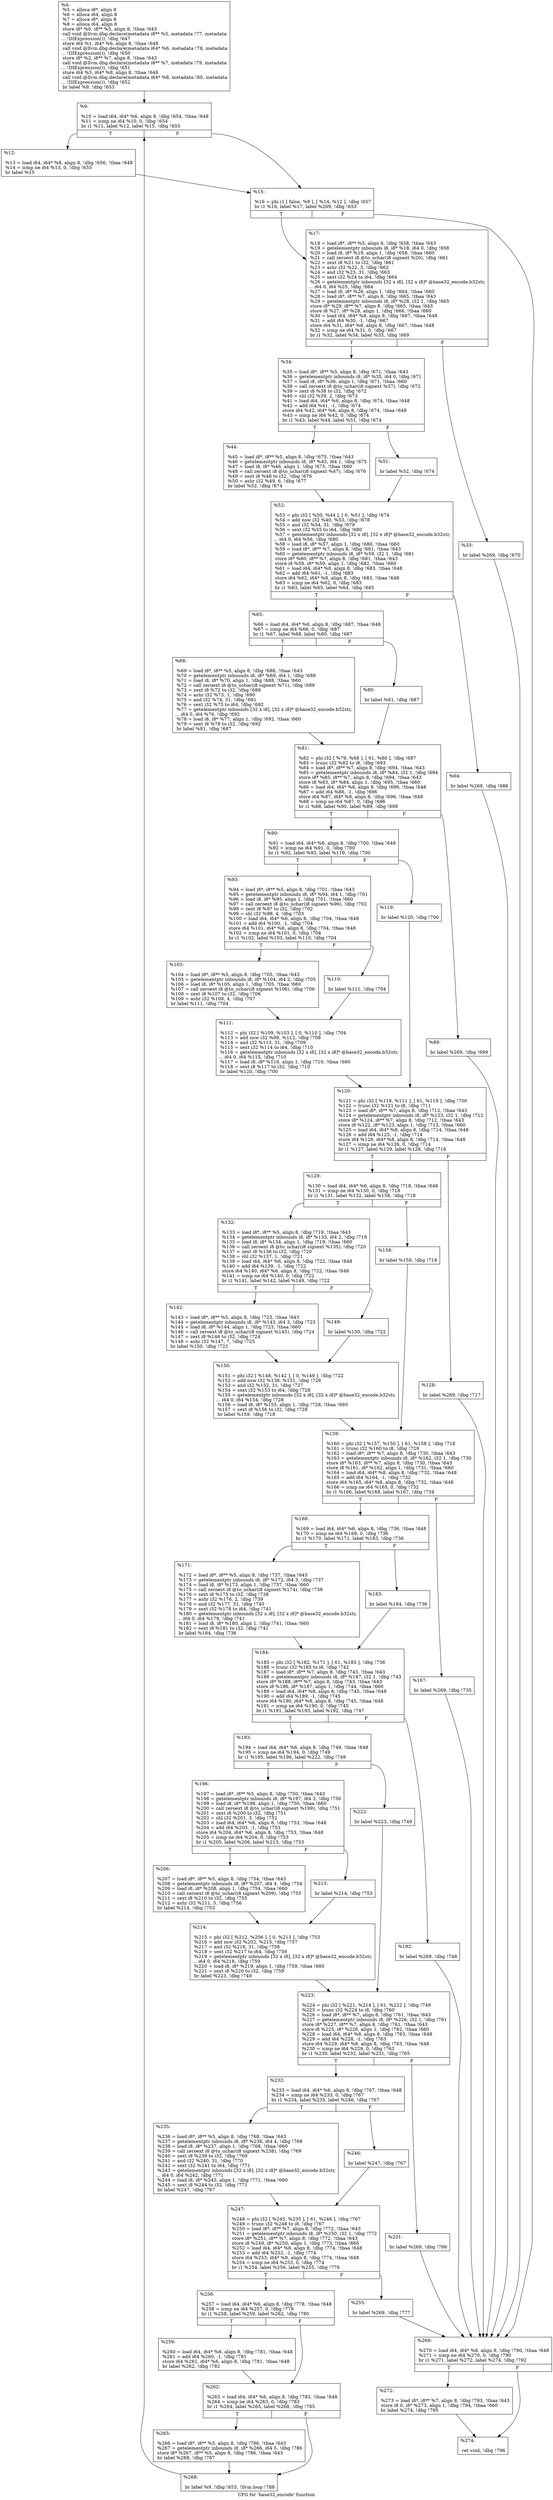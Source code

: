 digraph "CFG for 'base32_encode' function" {
	label="CFG for 'base32_encode' function";

	Node0x11b9040 [shape=record,label="{%4:\l  %5 = alloca i8*, align 8\l  %6 = alloca i64, align 8\l  %7 = alloca i8*, align 8\l  %8 = alloca i64, align 8\l  store i8* %0, i8** %5, align 8, !tbaa !643\l  call void @llvm.dbg.declare(metadata i8** %5, metadata !77, metadata\l... !DIExpression()), !dbg !647\l  store i64 %1, i64* %6, align 8, !tbaa !648\l  call void @llvm.dbg.declare(metadata i64* %6, metadata !78, metadata\l... !DIExpression()), !dbg !650\l  store i8* %2, i8** %7, align 8, !tbaa !643\l  call void @llvm.dbg.declare(metadata i8** %7, metadata !79, metadata\l... !DIExpression()), !dbg !651\l  store i64 %3, i64* %8, align 8, !tbaa !648\l  call void @llvm.dbg.declare(metadata i64* %8, metadata !80, metadata\l... !DIExpression()), !dbg !652\l  br label %9, !dbg !653\l}"];
	Node0x11b9040 -> Node0x11aaf60;
	Node0x11aaf60 [shape=record,label="{%9:\l\l  %10 = load i64, i64* %6, align 8, !dbg !654, !tbaa !648\l  %11 = icmp ne i64 %10, 0, !dbg !654\l  br i1 %11, label %12, label %15, !dbg !655\l|{<s0>T|<s1>F}}"];
	Node0x11aaf60:s0 -> Node0x11aafb0;
	Node0x11aaf60:s1 -> Node0x11ab000;
	Node0x11aafb0 [shape=record,label="{%12:\l\l  %13 = load i64, i64* %8, align 8, !dbg !656, !tbaa !648\l  %14 = icmp ne i64 %13, 0, !dbg !655\l  br label %15\l}"];
	Node0x11aafb0 -> Node0x11ab000;
	Node0x11ab000 [shape=record,label="{%15:\l\l  %16 = phi i1 [ false, %9 ], [ %14, %12 ], !dbg !657\l  br i1 %16, label %17, label %269, !dbg !653\l|{<s0>T|<s1>F}}"];
	Node0x11ab000:s0 -> Node0x11ab050;
	Node0x11ab000:s1 -> Node0x11ac040;
	Node0x11ab050 [shape=record,label="{%17:\l\l  %18 = load i8*, i8** %5, align 8, !dbg !658, !tbaa !643\l  %19 = getelementptr inbounds i8, i8* %18, i64 0, !dbg !658\l  %20 = load i8, i8* %19, align 1, !dbg !658, !tbaa !660\l  %21 = call zeroext i8 @to_uchar(i8 signext %20), !dbg !661\l  %22 = zext i8 %21 to i32, !dbg !661\l  %23 = ashr i32 %22, 3, !dbg !662\l  %24 = and i32 %23, 31, !dbg !663\l  %25 = sext i32 %24 to i64, !dbg !664\l  %26 = getelementptr inbounds [32 x i8], [32 x i8]* @base32_encode.b32str,\l... i64 0, i64 %25, !dbg !664\l  %27 = load i8, i8* %26, align 1, !dbg !664, !tbaa !660\l  %28 = load i8*, i8** %7, align 8, !dbg !665, !tbaa !643\l  %29 = getelementptr inbounds i8, i8* %28, i32 1, !dbg !665\l  store i8* %29, i8** %7, align 8, !dbg !665, !tbaa !643\l  store i8 %27, i8* %28, align 1, !dbg !666, !tbaa !660\l  %30 = load i64, i64* %8, align 8, !dbg !667, !tbaa !648\l  %31 = add i64 %30, -1, !dbg !667\l  store i64 %31, i64* %8, align 8, !dbg !667, !tbaa !648\l  %32 = icmp ne i64 %31, 0, !dbg !667\l  br i1 %32, label %34, label %33, !dbg !669\l|{<s0>T|<s1>F}}"];
	Node0x11ab050:s0 -> Node0x11ab0f0;
	Node0x11ab050:s1 -> Node0x11ab0a0;
	Node0x11ab0a0 [shape=record,label="{%33:\l\l  br label %269, !dbg !670\l}"];
	Node0x11ab0a0 -> Node0x11ac040;
	Node0x11ab0f0 [shape=record,label="{%34:\l\l  %35 = load i8*, i8** %5, align 8, !dbg !671, !tbaa !643\l  %36 = getelementptr inbounds i8, i8* %35, i64 0, !dbg !671\l  %37 = load i8, i8* %36, align 1, !dbg !671, !tbaa !660\l  %38 = call zeroext i8 @to_uchar(i8 signext %37), !dbg !672\l  %39 = zext i8 %38 to i32, !dbg !672\l  %40 = shl i32 %39, 2, !dbg !673\l  %41 = load i64, i64* %6, align 8, !dbg !674, !tbaa !648\l  %42 = add i64 %41, -1, !dbg !674\l  store i64 %42, i64* %6, align 8, !dbg !674, !tbaa !648\l  %43 = icmp ne i64 %42, 0, !dbg !674\l  br i1 %43, label %44, label %51, !dbg !674\l|{<s0>T|<s1>F}}"];
	Node0x11ab0f0:s0 -> Node0x11ab140;
	Node0x11ab0f0:s1 -> Node0x11ab190;
	Node0x11ab140 [shape=record,label="{%44:\l\l  %45 = load i8*, i8** %5, align 8, !dbg !675, !tbaa !643\l  %46 = getelementptr inbounds i8, i8* %45, i64 1, !dbg !675\l  %47 = load i8, i8* %46, align 1, !dbg !675, !tbaa !660\l  %48 = call zeroext i8 @to_uchar(i8 signext %47), !dbg !676\l  %49 = zext i8 %48 to i32, !dbg !676\l  %50 = ashr i32 %49, 6, !dbg !677\l  br label %52, !dbg !674\l}"];
	Node0x11ab140 -> Node0x11ab1e0;
	Node0x11ab190 [shape=record,label="{%51:\l\l  br label %52, !dbg !674\l}"];
	Node0x11ab190 -> Node0x11ab1e0;
	Node0x11ab1e0 [shape=record,label="{%52:\l\l  %53 = phi i32 [ %50, %44 ], [ 0, %51 ], !dbg !674\l  %54 = add nsw i32 %40, %53, !dbg !678\l  %55 = and i32 %54, 31, !dbg !679\l  %56 = sext i32 %55 to i64, !dbg !680\l  %57 = getelementptr inbounds [32 x i8], [32 x i8]* @base32_encode.b32str,\l... i64 0, i64 %56, !dbg !680\l  %58 = load i8, i8* %57, align 1, !dbg !680, !tbaa !660\l  %59 = load i8*, i8** %7, align 8, !dbg !681, !tbaa !643\l  %60 = getelementptr inbounds i8, i8* %59, i32 1, !dbg !681\l  store i8* %60, i8** %7, align 8, !dbg !681, !tbaa !643\l  store i8 %58, i8* %59, align 1, !dbg !682, !tbaa !660\l  %61 = load i64, i64* %8, align 8, !dbg !683, !tbaa !648\l  %62 = add i64 %61, -1, !dbg !683\l  store i64 %62, i64* %8, align 8, !dbg !683, !tbaa !648\l  %63 = icmp ne i64 %62, 0, !dbg !683\l  br i1 %63, label %65, label %64, !dbg !685\l|{<s0>T|<s1>F}}"];
	Node0x11ab1e0:s0 -> Node0x11ab280;
	Node0x11ab1e0:s1 -> Node0x11ab230;
	Node0x11ab230 [shape=record,label="{%64:\l\l  br label %269, !dbg !686\l}"];
	Node0x11ab230 -> Node0x11ac040;
	Node0x11ab280 [shape=record,label="{%65:\l\l  %66 = load i64, i64* %6, align 8, !dbg !687, !tbaa !648\l  %67 = icmp ne i64 %66, 0, !dbg !687\l  br i1 %67, label %68, label %80, !dbg !687\l|{<s0>T|<s1>F}}"];
	Node0x11ab280:s0 -> Node0x11ab2d0;
	Node0x11ab280:s1 -> Node0x11ab320;
	Node0x11ab2d0 [shape=record,label="{%68:\l\l  %69 = load i8*, i8** %5, align 8, !dbg !688, !tbaa !643\l  %70 = getelementptr inbounds i8, i8* %69, i64 1, !dbg !688\l  %71 = load i8, i8* %70, align 1, !dbg !688, !tbaa !660\l  %72 = call zeroext i8 @to_uchar(i8 signext %71), !dbg !689\l  %73 = zext i8 %72 to i32, !dbg !689\l  %74 = ashr i32 %73, 1, !dbg !690\l  %75 = and i32 %74, 31, !dbg !691\l  %76 = sext i32 %75 to i64, !dbg !692\l  %77 = getelementptr inbounds [32 x i8], [32 x i8]* @base32_encode.b32str,\l... i64 0, i64 %76, !dbg !692\l  %78 = load i8, i8* %77, align 1, !dbg !692, !tbaa !660\l  %79 = sext i8 %78 to i32, !dbg !692\l  br label %81, !dbg !687\l}"];
	Node0x11ab2d0 -> Node0x11ab370;
	Node0x11ab320 [shape=record,label="{%80:\l\l  br label %81, !dbg !687\l}"];
	Node0x11ab320 -> Node0x11ab370;
	Node0x11ab370 [shape=record,label="{%81:\l\l  %82 = phi i32 [ %79, %68 ], [ 61, %80 ], !dbg !687\l  %83 = trunc i32 %82 to i8, !dbg !693\l  %84 = load i8*, i8** %7, align 8, !dbg !694, !tbaa !643\l  %85 = getelementptr inbounds i8, i8* %84, i32 1, !dbg !694\l  store i8* %85, i8** %7, align 8, !dbg !694, !tbaa !643\l  store i8 %83, i8* %84, align 1, !dbg !695, !tbaa !660\l  %86 = load i64, i64* %8, align 8, !dbg !696, !tbaa !648\l  %87 = add i64 %86, -1, !dbg !696\l  store i64 %87, i64* %8, align 8, !dbg !696, !tbaa !648\l  %88 = icmp ne i64 %87, 0, !dbg !696\l  br i1 %88, label %90, label %89, !dbg !698\l|{<s0>T|<s1>F}}"];
	Node0x11ab370:s0 -> Node0x11ab410;
	Node0x11ab370:s1 -> Node0x11ab3c0;
	Node0x11ab3c0 [shape=record,label="{%89:\l\l  br label %269, !dbg !699\l}"];
	Node0x11ab3c0 -> Node0x11ac040;
	Node0x11ab410 [shape=record,label="{%90:\l\l  %91 = load i64, i64* %6, align 8, !dbg !700, !tbaa !648\l  %92 = icmp ne i64 %91, 0, !dbg !700\l  br i1 %92, label %93, label %119, !dbg !700\l|{<s0>T|<s1>F}}"];
	Node0x11ab410:s0 -> Node0x11ab460;
	Node0x11ab410:s1 -> Node0x11ab5a0;
	Node0x11ab460 [shape=record,label="{%93:\l\l  %94 = load i8*, i8** %5, align 8, !dbg !701, !tbaa !643\l  %95 = getelementptr inbounds i8, i8* %94, i64 1, !dbg !701\l  %96 = load i8, i8* %95, align 1, !dbg !701, !tbaa !660\l  %97 = call zeroext i8 @to_uchar(i8 signext %96), !dbg !702\l  %98 = zext i8 %97 to i32, !dbg !702\l  %99 = shl i32 %98, 4, !dbg !703\l  %100 = load i64, i64* %6, align 8, !dbg !704, !tbaa !648\l  %101 = add i64 %100, -1, !dbg !704\l  store i64 %101, i64* %6, align 8, !dbg !704, !tbaa !648\l  %102 = icmp ne i64 %101, 0, !dbg !704\l  br i1 %102, label %103, label %110, !dbg !704\l|{<s0>T|<s1>F}}"];
	Node0x11ab460:s0 -> Node0x11ab4b0;
	Node0x11ab460:s1 -> Node0x11ab500;
	Node0x11ab4b0 [shape=record,label="{%103:\l\l  %104 = load i8*, i8** %5, align 8, !dbg !705, !tbaa !643\l  %105 = getelementptr inbounds i8, i8* %104, i64 2, !dbg !705\l  %106 = load i8, i8* %105, align 1, !dbg !705, !tbaa !660\l  %107 = call zeroext i8 @to_uchar(i8 signext %106), !dbg !706\l  %108 = zext i8 %107 to i32, !dbg !706\l  %109 = ashr i32 %108, 4, !dbg !707\l  br label %111, !dbg !704\l}"];
	Node0x11ab4b0 -> Node0x11ab550;
	Node0x11ab500 [shape=record,label="{%110:\l\l  br label %111, !dbg !704\l}"];
	Node0x11ab500 -> Node0x11ab550;
	Node0x11ab550 [shape=record,label="{%111:\l\l  %112 = phi i32 [ %109, %103 ], [ 0, %110 ], !dbg !704\l  %113 = add nsw i32 %99, %112, !dbg !708\l  %114 = and i32 %113, 31, !dbg !709\l  %115 = sext i32 %114 to i64, !dbg !710\l  %116 = getelementptr inbounds [32 x i8], [32 x i8]* @base32_encode.b32str,\l... i64 0, i64 %115, !dbg !710\l  %117 = load i8, i8* %116, align 1, !dbg !710, !tbaa !660\l  %118 = sext i8 %117 to i32, !dbg !710\l  br label %120, !dbg !700\l}"];
	Node0x11ab550 -> Node0x11ab5f0;
	Node0x11ab5a0 [shape=record,label="{%119:\l\l  br label %120, !dbg !700\l}"];
	Node0x11ab5a0 -> Node0x11ab5f0;
	Node0x11ab5f0 [shape=record,label="{%120:\l\l  %121 = phi i32 [ %118, %111 ], [ 61, %119 ], !dbg !700\l  %122 = trunc i32 %121 to i8, !dbg !711\l  %123 = load i8*, i8** %7, align 8, !dbg !712, !tbaa !643\l  %124 = getelementptr inbounds i8, i8* %123, i32 1, !dbg !712\l  store i8* %124, i8** %7, align 8, !dbg !712, !tbaa !643\l  store i8 %122, i8* %123, align 1, !dbg !713, !tbaa !660\l  %125 = load i64, i64* %8, align 8, !dbg !714, !tbaa !648\l  %126 = add i64 %125, -1, !dbg !714\l  store i64 %126, i64* %8, align 8, !dbg !714, !tbaa !648\l  %127 = icmp ne i64 %126, 0, !dbg !714\l  br i1 %127, label %129, label %128, !dbg !716\l|{<s0>T|<s1>F}}"];
	Node0x11ab5f0:s0 -> Node0x11ab690;
	Node0x11ab5f0:s1 -> Node0x11ab640;
	Node0x11ab640 [shape=record,label="{%128:\l\l  br label %269, !dbg !717\l}"];
	Node0x11ab640 -> Node0x11ac040;
	Node0x11ab690 [shape=record,label="{%129:\l\l  %130 = load i64, i64* %6, align 8, !dbg !718, !tbaa !648\l  %131 = icmp ne i64 %130, 0, !dbg !718\l  br i1 %131, label %132, label %158, !dbg !718\l|{<s0>T|<s1>F}}"];
	Node0x11ab690:s0 -> Node0x11ab6e0;
	Node0x11ab690:s1 -> Node0x11ab820;
	Node0x11ab6e0 [shape=record,label="{%132:\l\l  %133 = load i8*, i8** %5, align 8, !dbg !719, !tbaa !643\l  %134 = getelementptr inbounds i8, i8* %133, i64 2, !dbg !719\l  %135 = load i8, i8* %134, align 1, !dbg !719, !tbaa !660\l  %136 = call zeroext i8 @to_uchar(i8 signext %135), !dbg !720\l  %137 = zext i8 %136 to i32, !dbg !720\l  %138 = shl i32 %137, 1, !dbg !721\l  %139 = load i64, i64* %6, align 8, !dbg !722, !tbaa !648\l  %140 = add i64 %139, -1, !dbg !722\l  store i64 %140, i64* %6, align 8, !dbg !722, !tbaa !648\l  %141 = icmp ne i64 %140, 0, !dbg !722\l  br i1 %141, label %142, label %149, !dbg !722\l|{<s0>T|<s1>F}}"];
	Node0x11ab6e0:s0 -> Node0x11ab730;
	Node0x11ab6e0:s1 -> Node0x11ab780;
	Node0x11ab730 [shape=record,label="{%142:\l\l  %143 = load i8*, i8** %5, align 8, !dbg !723, !tbaa !643\l  %144 = getelementptr inbounds i8, i8* %143, i64 3, !dbg !723\l  %145 = load i8, i8* %144, align 1, !dbg !723, !tbaa !660\l  %146 = call zeroext i8 @to_uchar(i8 signext %145), !dbg !724\l  %147 = zext i8 %146 to i32, !dbg !724\l  %148 = ashr i32 %147, 7, !dbg !725\l  br label %150, !dbg !722\l}"];
	Node0x11ab730 -> Node0x11ab7d0;
	Node0x11ab780 [shape=record,label="{%149:\l\l  br label %150, !dbg !722\l}"];
	Node0x11ab780 -> Node0x11ab7d0;
	Node0x11ab7d0 [shape=record,label="{%150:\l\l  %151 = phi i32 [ %148, %142 ], [ 0, %149 ], !dbg !722\l  %152 = add nsw i32 %138, %151, !dbg !726\l  %153 = and i32 %152, 31, !dbg !727\l  %154 = sext i32 %153 to i64, !dbg !728\l  %155 = getelementptr inbounds [32 x i8], [32 x i8]* @base32_encode.b32str,\l... i64 0, i64 %154, !dbg !728\l  %156 = load i8, i8* %155, align 1, !dbg !728, !tbaa !660\l  %157 = sext i8 %156 to i32, !dbg !728\l  br label %159, !dbg !718\l}"];
	Node0x11ab7d0 -> Node0x11ab870;
	Node0x11ab820 [shape=record,label="{%158:\l\l  br label %159, !dbg !718\l}"];
	Node0x11ab820 -> Node0x11ab870;
	Node0x11ab870 [shape=record,label="{%159:\l\l  %160 = phi i32 [ %157, %150 ], [ 61, %158 ], !dbg !718\l  %161 = trunc i32 %160 to i8, !dbg !729\l  %162 = load i8*, i8** %7, align 8, !dbg !730, !tbaa !643\l  %163 = getelementptr inbounds i8, i8* %162, i32 1, !dbg !730\l  store i8* %163, i8** %7, align 8, !dbg !730, !tbaa !643\l  store i8 %161, i8* %162, align 1, !dbg !731, !tbaa !660\l  %164 = load i64, i64* %8, align 8, !dbg !732, !tbaa !648\l  %165 = add i64 %164, -1, !dbg !732\l  store i64 %165, i64* %8, align 8, !dbg !732, !tbaa !648\l  %166 = icmp ne i64 %165, 0, !dbg !732\l  br i1 %166, label %168, label %167, !dbg !734\l|{<s0>T|<s1>F}}"];
	Node0x11ab870:s0 -> Node0x11ab910;
	Node0x11ab870:s1 -> Node0x11ab8c0;
	Node0x11ab8c0 [shape=record,label="{%167:\l\l  br label %269, !dbg !735\l}"];
	Node0x11ab8c0 -> Node0x11ac040;
	Node0x11ab910 [shape=record,label="{%168:\l\l  %169 = load i64, i64* %6, align 8, !dbg !736, !tbaa !648\l  %170 = icmp ne i64 %169, 0, !dbg !736\l  br i1 %170, label %171, label %183, !dbg !736\l|{<s0>T|<s1>F}}"];
	Node0x11ab910:s0 -> Node0x11ab960;
	Node0x11ab910:s1 -> Node0x11ab9b0;
	Node0x11ab960 [shape=record,label="{%171:\l\l  %172 = load i8*, i8** %5, align 8, !dbg !737, !tbaa !643\l  %173 = getelementptr inbounds i8, i8* %172, i64 3, !dbg !737\l  %174 = load i8, i8* %173, align 1, !dbg !737, !tbaa !660\l  %175 = call zeroext i8 @to_uchar(i8 signext %174), !dbg !738\l  %176 = zext i8 %175 to i32, !dbg !738\l  %177 = ashr i32 %176, 2, !dbg !739\l  %178 = and i32 %177, 31, !dbg !740\l  %179 = sext i32 %178 to i64, !dbg !741\l  %180 = getelementptr inbounds [32 x i8], [32 x i8]* @base32_encode.b32str,\l... i64 0, i64 %179, !dbg !741\l  %181 = load i8, i8* %180, align 1, !dbg !741, !tbaa !660\l  %182 = sext i8 %181 to i32, !dbg !741\l  br label %184, !dbg !736\l}"];
	Node0x11ab960 -> Node0x11aba00;
	Node0x11ab9b0 [shape=record,label="{%183:\l\l  br label %184, !dbg !736\l}"];
	Node0x11ab9b0 -> Node0x11aba00;
	Node0x11aba00 [shape=record,label="{%184:\l\l  %185 = phi i32 [ %182, %171 ], [ 61, %183 ], !dbg !736\l  %186 = trunc i32 %185 to i8, !dbg !742\l  %187 = load i8*, i8** %7, align 8, !dbg !743, !tbaa !643\l  %188 = getelementptr inbounds i8, i8* %187, i32 1, !dbg !743\l  store i8* %188, i8** %7, align 8, !dbg !743, !tbaa !643\l  store i8 %186, i8* %187, align 1, !dbg !744, !tbaa !660\l  %189 = load i64, i64* %8, align 8, !dbg !745, !tbaa !648\l  %190 = add i64 %189, -1, !dbg !745\l  store i64 %190, i64* %8, align 8, !dbg !745, !tbaa !648\l  %191 = icmp ne i64 %190, 0, !dbg !745\l  br i1 %191, label %193, label %192, !dbg !747\l|{<s0>T|<s1>F}}"];
	Node0x11aba00:s0 -> Node0x11abaa0;
	Node0x11aba00:s1 -> Node0x11aba50;
	Node0x11aba50 [shape=record,label="{%192:\l\l  br label %269, !dbg !748\l}"];
	Node0x11aba50 -> Node0x11ac040;
	Node0x11abaa0 [shape=record,label="{%193:\l\l  %194 = load i64, i64* %6, align 8, !dbg !749, !tbaa !648\l  %195 = icmp ne i64 %194, 0, !dbg !749\l  br i1 %195, label %196, label %222, !dbg !749\l|{<s0>T|<s1>F}}"];
	Node0x11abaa0:s0 -> Node0x11abaf0;
	Node0x11abaa0:s1 -> Node0x11abc30;
	Node0x11abaf0 [shape=record,label="{%196:\l\l  %197 = load i8*, i8** %5, align 8, !dbg !750, !tbaa !643\l  %198 = getelementptr inbounds i8, i8* %197, i64 3, !dbg !750\l  %199 = load i8, i8* %198, align 1, !dbg !750, !tbaa !660\l  %200 = call zeroext i8 @to_uchar(i8 signext %199), !dbg !751\l  %201 = zext i8 %200 to i32, !dbg !751\l  %202 = shl i32 %201, 3, !dbg !752\l  %203 = load i64, i64* %6, align 8, !dbg !753, !tbaa !648\l  %204 = add i64 %203, -1, !dbg !753\l  store i64 %204, i64* %6, align 8, !dbg !753, !tbaa !648\l  %205 = icmp ne i64 %204, 0, !dbg !753\l  br i1 %205, label %206, label %213, !dbg !753\l|{<s0>T|<s1>F}}"];
	Node0x11abaf0:s0 -> Node0x11abb40;
	Node0x11abaf0:s1 -> Node0x11abb90;
	Node0x11abb40 [shape=record,label="{%206:\l\l  %207 = load i8*, i8** %5, align 8, !dbg !754, !tbaa !643\l  %208 = getelementptr inbounds i8, i8* %207, i64 4, !dbg !754\l  %209 = load i8, i8* %208, align 1, !dbg !754, !tbaa !660\l  %210 = call zeroext i8 @to_uchar(i8 signext %209), !dbg !755\l  %211 = zext i8 %210 to i32, !dbg !755\l  %212 = ashr i32 %211, 5, !dbg !756\l  br label %214, !dbg !753\l}"];
	Node0x11abb40 -> Node0x11abbe0;
	Node0x11abb90 [shape=record,label="{%213:\l\l  br label %214, !dbg !753\l}"];
	Node0x11abb90 -> Node0x11abbe0;
	Node0x11abbe0 [shape=record,label="{%214:\l\l  %215 = phi i32 [ %212, %206 ], [ 0, %213 ], !dbg !753\l  %216 = add nsw i32 %202, %215, !dbg !757\l  %217 = and i32 %216, 31, !dbg !758\l  %218 = sext i32 %217 to i64, !dbg !759\l  %219 = getelementptr inbounds [32 x i8], [32 x i8]* @base32_encode.b32str,\l... i64 0, i64 %218, !dbg !759\l  %220 = load i8, i8* %219, align 1, !dbg !759, !tbaa !660\l  %221 = sext i8 %220 to i32, !dbg !759\l  br label %223, !dbg !749\l}"];
	Node0x11abbe0 -> Node0x11abc80;
	Node0x11abc30 [shape=record,label="{%222:\l\l  br label %223, !dbg !749\l}"];
	Node0x11abc30 -> Node0x11abc80;
	Node0x11abc80 [shape=record,label="{%223:\l\l  %224 = phi i32 [ %221, %214 ], [ 61, %222 ], !dbg !749\l  %225 = trunc i32 %224 to i8, !dbg !760\l  %226 = load i8*, i8** %7, align 8, !dbg !761, !tbaa !643\l  %227 = getelementptr inbounds i8, i8* %226, i32 1, !dbg !761\l  store i8* %227, i8** %7, align 8, !dbg !761, !tbaa !643\l  store i8 %225, i8* %226, align 1, !dbg !762, !tbaa !660\l  %228 = load i64, i64* %8, align 8, !dbg !763, !tbaa !648\l  %229 = add i64 %228, -1, !dbg !763\l  store i64 %229, i64* %8, align 8, !dbg !763, !tbaa !648\l  %230 = icmp ne i64 %229, 0, !dbg !763\l  br i1 %230, label %232, label %231, !dbg !765\l|{<s0>T|<s1>F}}"];
	Node0x11abc80:s0 -> Node0x11abd20;
	Node0x11abc80:s1 -> Node0x11abcd0;
	Node0x11abcd0 [shape=record,label="{%231:\l\l  br label %269, !dbg !766\l}"];
	Node0x11abcd0 -> Node0x11ac040;
	Node0x11abd20 [shape=record,label="{%232:\l\l  %233 = load i64, i64* %6, align 8, !dbg !767, !tbaa !648\l  %234 = icmp ne i64 %233, 0, !dbg !767\l  br i1 %234, label %235, label %246, !dbg !767\l|{<s0>T|<s1>F}}"];
	Node0x11abd20:s0 -> Node0x11abd70;
	Node0x11abd20:s1 -> Node0x11abdc0;
	Node0x11abd70 [shape=record,label="{%235:\l\l  %236 = load i8*, i8** %5, align 8, !dbg !768, !tbaa !643\l  %237 = getelementptr inbounds i8, i8* %236, i64 4, !dbg !768\l  %238 = load i8, i8* %237, align 1, !dbg !768, !tbaa !660\l  %239 = call zeroext i8 @to_uchar(i8 signext %238), !dbg !769\l  %240 = zext i8 %239 to i32, !dbg !769\l  %241 = and i32 %240, 31, !dbg !770\l  %242 = sext i32 %241 to i64, !dbg !771\l  %243 = getelementptr inbounds [32 x i8], [32 x i8]* @base32_encode.b32str,\l... i64 0, i64 %242, !dbg !771\l  %244 = load i8, i8* %243, align 1, !dbg !771, !tbaa !660\l  %245 = sext i8 %244 to i32, !dbg !771\l  br label %247, !dbg !767\l}"];
	Node0x11abd70 -> Node0x11abe10;
	Node0x11abdc0 [shape=record,label="{%246:\l\l  br label %247, !dbg !767\l}"];
	Node0x11abdc0 -> Node0x11abe10;
	Node0x11abe10 [shape=record,label="{%247:\l\l  %248 = phi i32 [ %245, %235 ], [ 61, %246 ], !dbg !767\l  %249 = trunc i32 %248 to i8, !dbg !767\l  %250 = load i8*, i8** %7, align 8, !dbg !772, !tbaa !643\l  %251 = getelementptr inbounds i8, i8* %250, i32 1, !dbg !772\l  store i8* %251, i8** %7, align 8, !dbg !772, !tbaa !643\l  store i8 %249, i8* %250, align 1, !dbg !773, !tbaa !660\l  %252 = load i64, i64* %8, align 8, !dbg !774, !tbaa !648\l  %253 = add i64 %252, -1, !dbg !774\l  store i64 %253, i64* %8, align 8, !dbg !774, !tbaa !648\l  %254 = icmp ne i64 %253, 0, !dbg !774\l  br i1 %254, label %256, label %255, !dbg !776\l|{<s0>T|<s1>F}}"];
	Node0x11abe10:s0 -> Node0x11abeb0;
	Node0x11abe10:s1 -> Node0x11abe60;
	Node0x11abe60 [shape=record,label="{%255:\l\l  br label %269, !dbg !777\l}"];
	Node0x11abe60 -> Node0x11ac040;
	Node0x11abeb0 [shape=record,label="{%256:\l\l  %257 = load i64, i64* %6, align 8, !dbg !778, !tbaa !648\l  %258 = icmp ne i64 %257, 0, !dbg !778\l  br i1 %258, label %259, label %262, !dbg !780\l|{<s0>T|<s1>F}}"];
	Node0x11abeb0:s0 -> Node0x11abf00;
	Node0x11abeb0:s1 -> Node0x11abf50;
	Node0x11abf00 [shape=record,label="{%259:\l\l  %260 = load i64, i64* %6, align 8, !dbg !781, !tbaa !648\l  %261 = add i64 %260, -1, !dbg !781\l  store i64 %261, i64* %6, align 8, !dbg !781, !tbaa !648\l  br label %262, !dbg !782\l}"];
	Node0x11abf00 -> Node0x11abf50;
	Node0x11abf50 [shape=record,label="{%262:\l\l  %263 = load i64, i64* %6, align 8, !dbg !783, !tbaa !648\l  %264 = icmp ne i64 %263, 0, !dbg !783\l  br i1 %264, label %265, label %268, !dbg !785\l|{<s0>T|<s1>F}}"];
	Node0x11abf50:s0 -> Node0x11abfa0;
	Node0x11abf50:s1 -> Node0x11abff0;
	Node0x11abfa0 [shape=record,label="{%265:\l\l  %266 = load i8*, i8** %5, align 8, !dbg !786, !tbaa !643\l  %267 = getelementptr inbounds i8, i8* %266, i64 5, !dbg !786\l  store i8* %267, i8** %5, align 8, !dbg !786, !tbaa !643\l  br label %268, !dbg !787\l}"];
	Node0x11abfa0 -> Node0x11abff0;
	Node0x11abff0 [shape=record,label="{%268:\l\l  br label %9, !dbg !653, !llvm.loop !788\l}"];
	Node0x11abff0 -> Node0x11aaf60;
	Node0x11ac040 [shape=record,label="{%269:\l\l  %270 = load i64, i64* %8, align 8, !dbg !790, !tbaa !648\l  %271 = icmp ne i64 %270, 0, !dbg !790\l  br i1 %271, label %272, label %274, !dbg !792\l|{<s0>T|<s1>F}}"];
	Node0x11ac040:s0 -> Node0x11ac090;
	Node0x11ac040:s1 -> Node0x11ac0e0;
	Node0x11ac090 [shape=record,label="{%272:\l\l  %273 = load i8*, i8** %7, align 8, !dbg !793, !tbaa !643\l  store i8 0, i8* %273, align 1, !dbg !794, !tbaa !660\l  br label %274, !dbg !795\l}"];
	Node0x11ac090 -> Node0x11ac0e0;
	Node0x11ac0e0 [shape=record,label="{%274:\l\l  ret void, !dbg !796\l}"];
}
